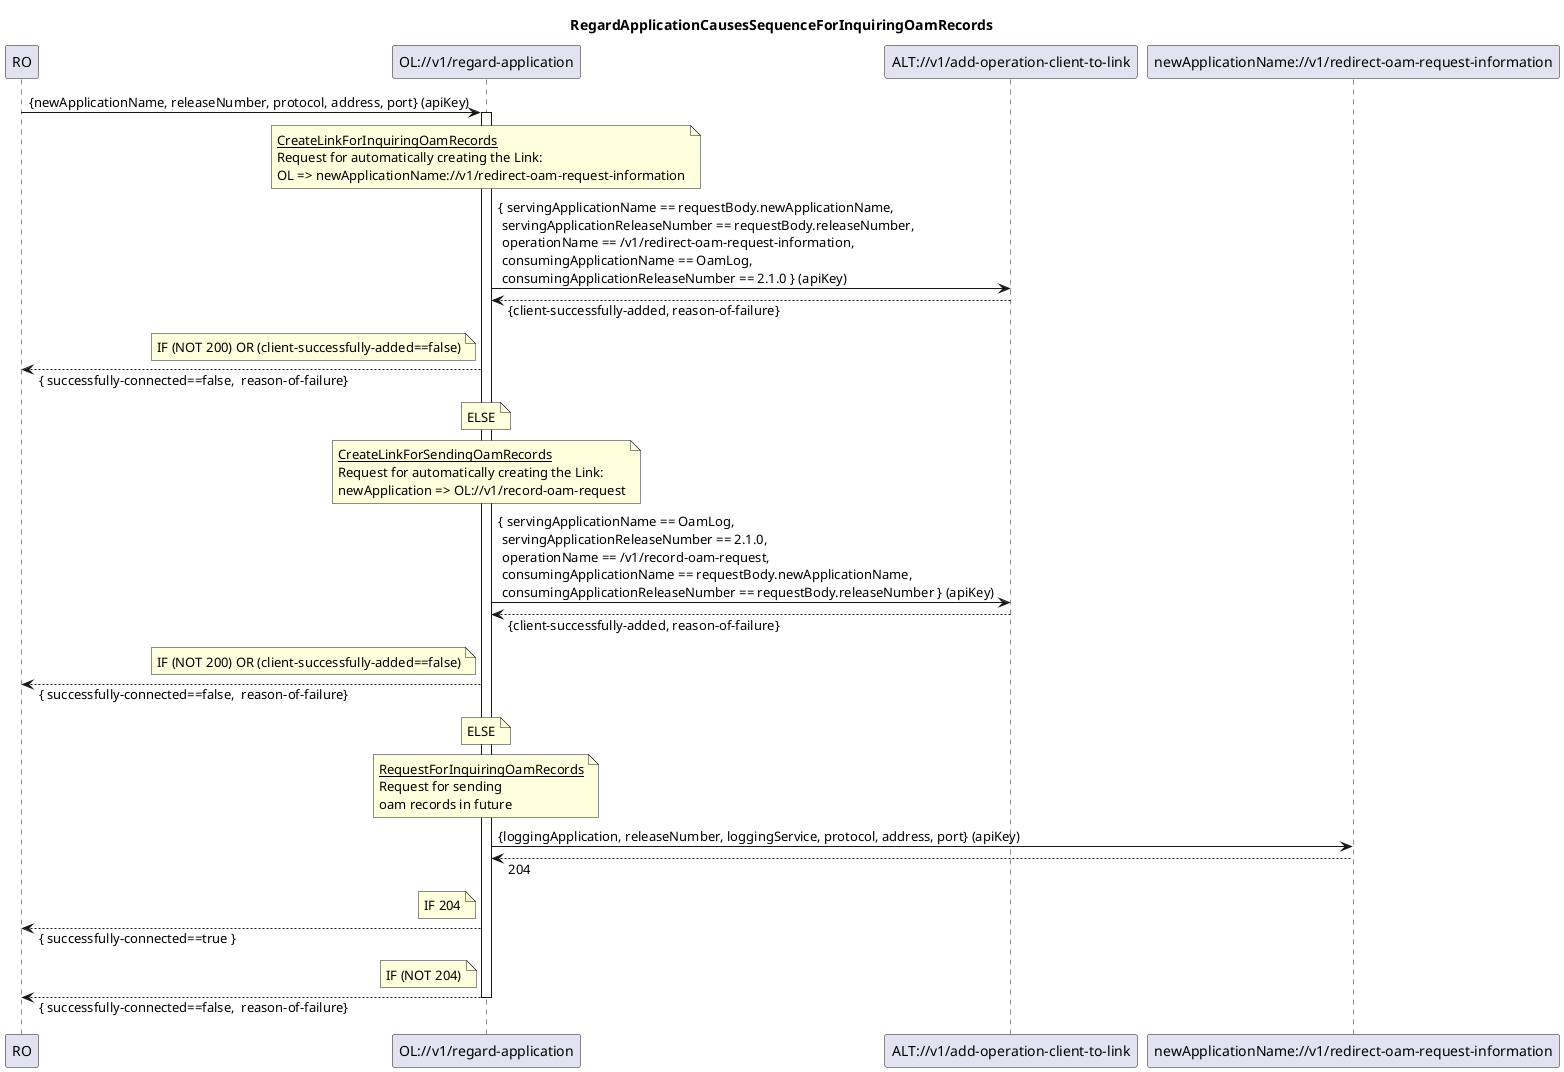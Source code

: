 @startuml is001_regardApplicationCausesInquiringOamRecordsoam
skinparam responseMessageBelowArrow true

title
RegardApplicationCausesSequenceForInquiringOamRecords
end title

participant "RO" as ro
participant "OL://v1/regard-application" as ol
participant "ALT://v1/add-operation-client-to-link" as alt
participant "newApplicationName://v1/redirect-oam-request-information" as newApplicationFuture

ro -> ol : {newApplicationName, releaseNumber, protocol, address, port} (apiKey)
activate ol

note over ol
<u>CreateLinkForInquiringOamRecords</u>
Request for automatically creating the Link:
OL => newApplicationName://v1/redirect-oam-request-information
end note
ol -> alt : { servingApplicationName == requestBody.newApplicationName,\n servingApplicationReleaseNumber == requestBody.releaseNumber,\n operationName == /v1/redirect-oam-request-information,\n consumingApplicationName == OamLog,\n consumingApplicationReleaseNumber == 2.1.0 } (apiKey)
ol <-- alt : {client-successfully-added, reason-of-failure}

note left ol
IF (NOT 200) OR (client-successfully-added==false)
end note
ro <-- ol : { successfully-connected==false,  reason-of-failure}

note over ol
ELSE
end note

note over ol
<u>CreateLinkForSendingOamRecords</u>
Request for automatically creating the Link:
newApplication => OL://v1/record-oam-request
end note
ol -> alt : { servingApplicationName == OamLog,\n servingApplicationReleaseNumber == 2.1.0,\n operationName == /v1/record-oam-request,\n consumingApplicationName == requestBody.newApplicationName,\n consumingApplicationReleaseNumber == requestBody.releaseNumber } (apiKey)
ol <-- alt : {client-successfully-added, reason-of-failure}

note left ol
IF (NOT 200) OR (client-successfully-added==false)
end note
ro <-- ol : { successfully-connected==false,  reason-of-failure}

note over ol
ELSE
end note

note over ol
<u>RequestForInquiringOamRecords</u>
Request for sending
oam records in future
end note
ol -> newApplicationFuture : {loggingApplication, releaseNumber, loggingService, protocol, address, port} (apiKey)
ol <-- newApplicationFuture : 204

note left ol
IF 204
end note
ro <-- ol : { successfully-connected==true }

note left ol
IF (NOT 204)
end note
ro <-- ol : { successfully-connected==false,  reason-of-failure}

deactivate ol

@enduml